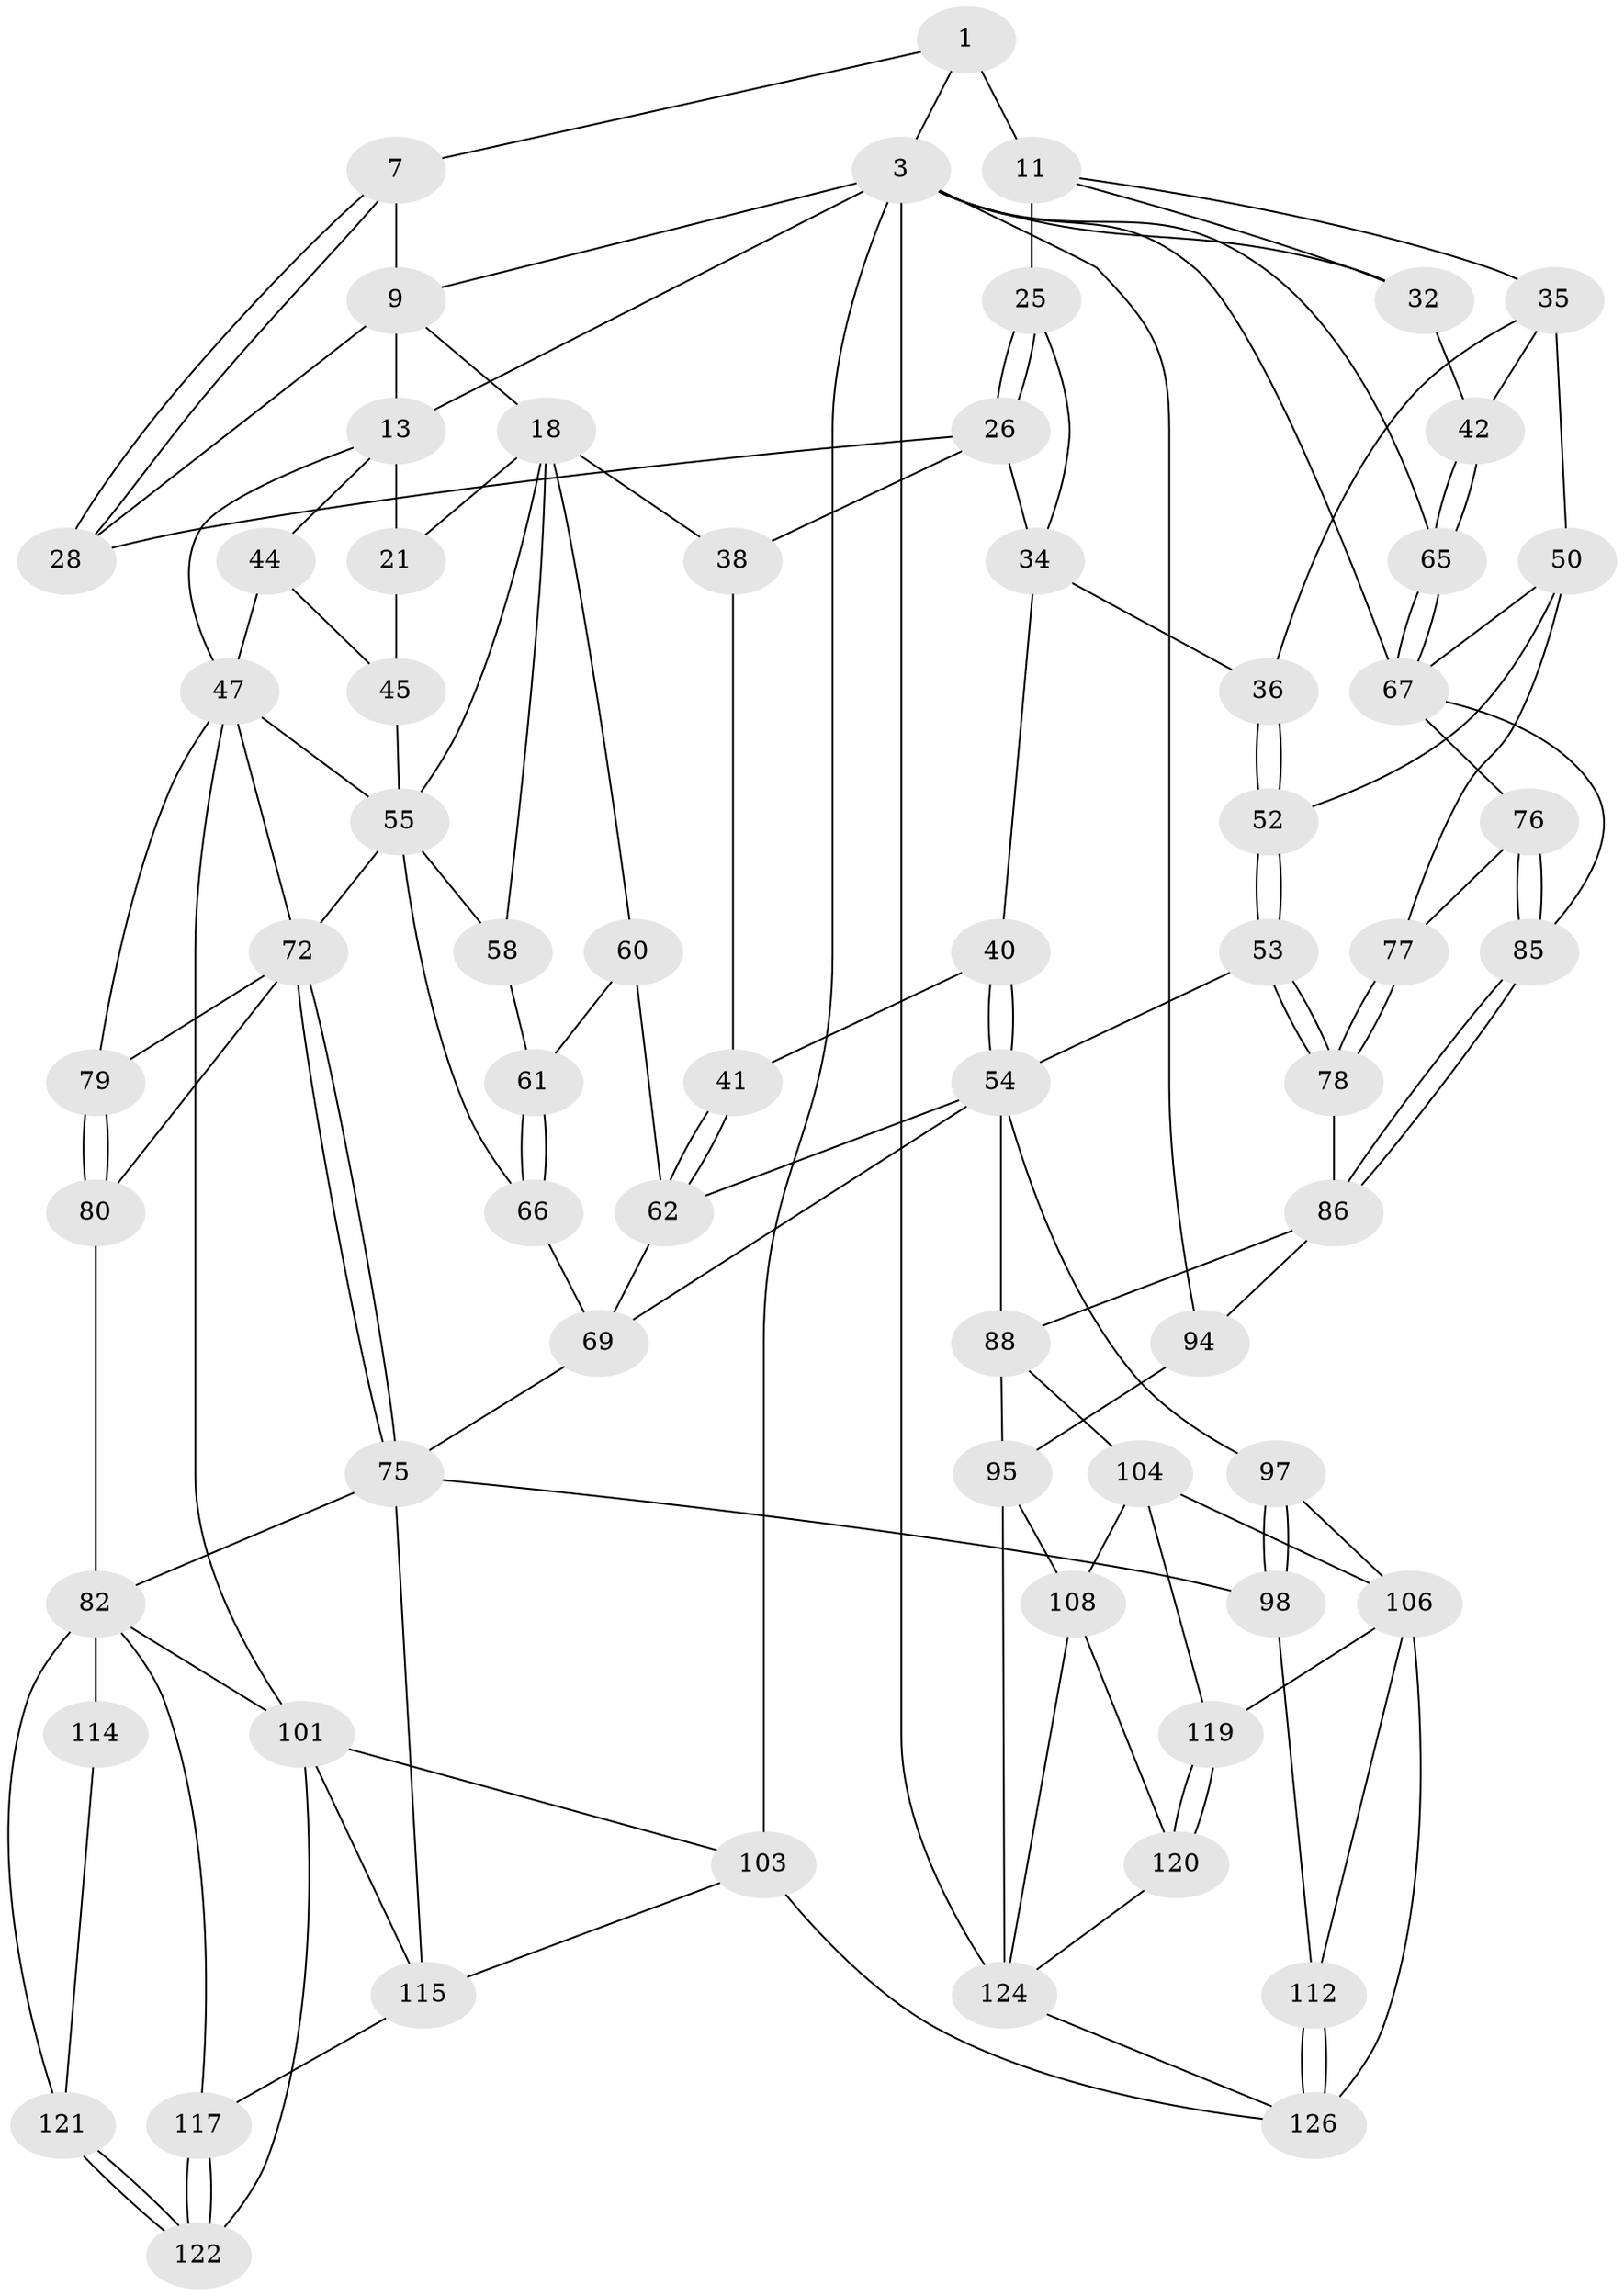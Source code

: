// original degree distribution, {3: 0.023076923076923078, 4: 0.23846153846153847, 6: 0.23846153846153847, 5: 0.5}
// Generated by graph-tools (version 1.1) at 2025/27/03/15/25 16:27:59]
// undirected, 65 vertices, 143 edges
graph export_dot {
graph [start="1"]
  node [color=gray90,style=filled];
  1 [pos="+0.396872959056846+0",super="+2+6"];
  3 [pos="+1+0",super="+31+4+91"];
  7 [pos="+0.48054651915444113+0.10234513127051524",super="+8"];
  9 [pos="+0.3044133620242102+0",super="+10+17"];
  11 [pos="+0.742744977899121+0",super="+29+12"];
  13 [pos="+0+0.001876192562834952",super="+14"];
  18 [pos="+0.2946576202328873+0.22452235304889562",super="+19+39"];
  21 [pos="+0.24428109385851726+0.22998421832337193",super="+23"];
  25 [pos="+0.6169848317866964+0.10070715566457278",super="+30"];
  26 [pos="+0.5734525026020109+0.20101720223348035",super="+27"];
  28 [pos="+0.4690715428410969+0.14913885427131357"];
  32 [pos="+0.9448263521296795+0.1367097417407194"];
  34 [pos="+0.6153078640945092+0.21432517982856447",super="+37"];
  35 [pos="+0.8367148127673616+0.16908562532603852",super="+43"];
  36 [pos="+0.715008971061378+0.2653657092606942"];
  38 [pos="+0.5157246053216253+0.2792295225552326"];
  40 [pos="+0.6660590022151652+0.31845688957012985"];
  41 [pos="+0.6076523036292635+0.3355637622219234"];
  42 [pos="+0.9966497232678067+0.3276462563349299"];
  44 [pos="+0.09008042948989584+0.2144340058313871",super="+46"];
  45 [pos="+0.1538000089168892+0.3922802362862775"];
  47 [pos="+0+0.42700092185813493",super="+48+71"];
  50 [pos="+0.8675609763279161+0.382380938638419",super="+51"];
  52 [pos="+0.8057623992430775+0.4152904873813414"];
  53 [pos="+0.7406978796850445+0.4673151802534027"];
  54 [pos="+0.6964918896616005+0.49007960030536174",super="+64"];
  55 [pos="+0.23923630081997913+0.4340227857356629",super="+59+56"];
  58 [pos="+0.3359359760204489+0.3367230815225176"];
  60 [pos="+0.4766454564654357+0.3701680184315149"];
  61 [pos="+0.3668913976423462+0.3556203960776946"];
  62 [pos="+0.5474821150366445+0.4906449819899578",super="+63"];
  65 [pos="+1+0.3638206933714899"];
  66 [pos="+0.3732128716161731+0.5523606490739504"];
  67 [pos="+1+0.43432304732926297",super="+68+84"];
  69 [pos="+0.4436777998413116+0.5491891302260649",super="+70"];
  72 [pos="+0.20338955883571475+0.5004756136610855",super="+73"];
  75 [pos="+0.27543681005670184+0.675713226049095",super="+81"];
  76 [pos="+0.9345469998058051+0.5181630041771564"];
  77 [pos="+0.9075457715027255+0.54182056287468"];
  78 [pos="+0.8996774847516521+0.5738347443208756"];
  79 [pos="+0+0.5177750042698126"];
  80 [pos="+0.16683222753995625+0.656225651770577"];
  82 [pos="+0.25690614420995667+0.6972282565883993",super="+83+113"];
  85 [pos="+1+0.6292152812238369"];
  86 [pos="+0.9086202360771373+0.5885643920022958",super="+87"];
  88 [pos="+0.729841477974476+0.6487095448720959",super="+96"];
  94 [pos="+0.916730283967442+0.6825112894451268"];
  95 [pos="+0.8720192599109543+0.7896689196323112",super="+107"];
  97 [pos="+0.5417092576053801+0.7673943616128663"];
  98 [pos="+0.4684092816836408+0.8189680232637984"];
  101 [pos="+0+0.8352888716661958",super="+102"];
  103 [pos="+0+1",super="+128"];
  104 [pos="+0.6611425218167267+0.7643445322033855",super="+105"];
  106 [pos="+0.6195044465664822+0.773132088054769",super="+110"];
  108 [pos="+0.8680079934759418+0.8073061921695679",super="+109"];
  112 [pos="+0.5298397631612821+0.8946018168383206"];
  114 [pos="+0.0847178255897432+0.8270195828312216"];
  115 [pos="+0.35826639575627495+1",super="+116"];
  117 [pos="+0.22811000201593148+0.8788463821559943"];
  119 [pos="+0.6403515266523653+0.941518323301397"];
  120 [pos="+0.7329167239416563+1"];
  121 [pos="+0.1213995188774131+0.869841622493037"];
  122 [pos="+0.03719459543538351+0.9837183467713132"];
  124 [pos="+1+0.8443164305571694",super="+125"];
  126 [pos="+0.48275154487220634+1",super="+127"];
  1 -- 3;
  1 -- 11 [weight=2];
  1 -- 7;
  3 -- 32;
  3 -- 65;
  3 -- 9;
  3 -- 13;
  3 -- 103 [weight=2];
  3 -- 67;
  3 -- 124 [weight=2];
  3 -- 94;
  7 -- 28;
  7 -- 28;
  7 -- 9 [weight=2];
  9 -- 13;
  9 -- 18;
  9 -- 28;
  11 -- 32;
  11 -- 35;
  11 -- 25 [weight=2];
  13 -- 21 [weight=2];
  13 -- 44;
  13 -- 47;
  18 -- 58;
  18 -- 21;
  18 -- 55;
  18 -- 60;
  18 -- 38;
  21 -- 45;
  25 -- 26;
  25 -- 26;
  25 -- 34;
  26 -- 34;
  26 -- 28;
  26 -- 38;
  32 -- 42;
  34 -- 40;
  34 -- 36;
  35 -- 36;
  35 -- 42;
  35 -- 50;
  36 -- 52;
  36 -- 52;
  38 -- 41;
  40 -- 41;
  40 -- 54;
  40 -- 54;
  41 -- 62;
  41 -- 62;
  42 -- 65;
  42 -- 65;
  44 -- 45;
  44 -- 47;
  45 -- 55;
  47 -- 101;
  47 -- 79;
  47 -- 72;
  47 -- 55;
  50 -- 67;
  50 -- 52;
  50 -- 77;
  52 -- 53;
  52 -- 53;
  53 -- 54;
  53 -- 78;
  53 -- 78;
  54 -- 97;
  54 -- 69;
  54 -- 88;
  54 -- 62;
  55 -- 58;
  55 -- 66;
  55 -- 72;
  58 -- 61;
  60 -- 61;
  60 -- 62;
  61 -- 66;
  61 -- 66;
  62 -- 69;
  65 -- 67;
  65 -- 67;
  66 -- 69;
  67 -- 76;
  67 -- 85;
  69 -- 75;
  72 -- 75;
  72 -- 75;
  72 -- 80;
  72 -- 79;
  75 -- 115;
  75 -- 82;
  75 -- 98;
  76 -- 77;
  76 -- 85;
  76 -- 85;
  77 -- 78;
  77 -- 78;
  78 -- 86;
  79 -- 80;
  79 -- 80;
  80 -- 82;
  82 -- 101;
  82 -- 114 [weight=2];
  82 -- 121;
  82 -- 117;
  85 -- 86;
  85 -- 86;
  86 -- 94;
  86 -- 88;
  88 -- 104;
  88 -- 95;
  94 -- 95;
  95 -- 108;
  95 -- 124;
  97 -- 98;
  97 -- 98;
  97 -- 106;
  98 -- 112;
  101 -- 122;
  101 -- 115;
  101 -- 103;
  103 -- 115;
  103 -- 126;
  104 -- 106;
  104 -- 119;
  104 -- 108;
  106 -- 112;
  106 -- 126;
  106 -- 119;
  108 -- 124;
  108 -- 120;
  112 -- 126;
  112 -- 126;
  114 -- 121;
  115 -- 117;
  117 -- 122;
  117 -- 122;
  119 -- 120;
  119 -- 120;
  120 -- 124;
  121 -- 122;
  121 -- 122;
  124 -- 126;
}

